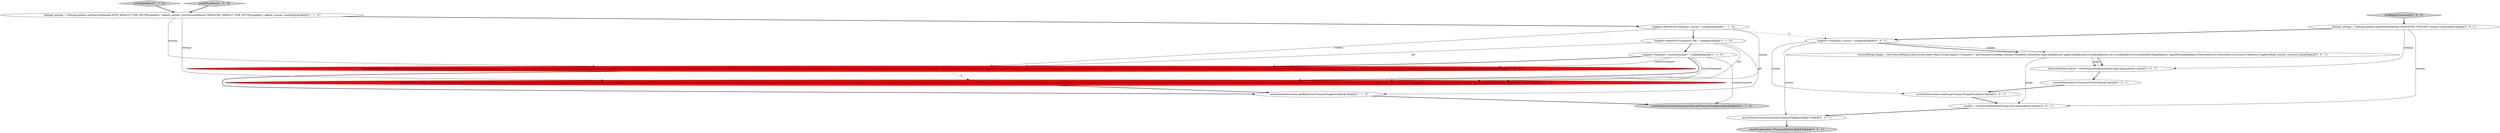 digraph {
9 [style = filled, label = "testDefaultKeys['0', '1', '0']", fillcolor = lightgray, shape = diamond image = "AAA0AAABBB2BBB"];
17 [style = filled, label = "NetworkPlugin plugin = new NetworkPlugin(){@Override public Map<String,Supplier<Transport>> getTransports(Settings settings,ThreadPool threadPool,PageCacheRecycler pageCacheRecycler,CircuitBreakerService circuitBreakerService,NamedWriteableRegistry namedWriteableRegistry,NetworkService networkService){return Collections.singletonMap(\"custom\",custom)}}@@@5@@@['0', '0', '1']", fillcolor = white, shape = ellipse image = "AAA0AAABBB3BBB"];
0 [style = filled, label = "Supplier<HttpServerTransport> def = null@@@5@@@['1', '1', '0']", fillcolor = white, shape = ellipse image = "AAA0AAABBB1BBB"];
8 [style = filled, label = "NetworkModule module = newNetworkModule(settings,new NetworkPlugin(){@Override public Map<String,Supplier<Transport>> getTransports(Settings settings,ThreadPool threadPool,PageCacheRecycler pageCacheRecycler,CircuitBreakerService circuitBreakerService,NamedWriteableRegistry namedWriteableRegistry,NetworkService networkService){return Collections.singletonMap(\"default_custom\",customTransport)}@Override public Map<String,Supplier<HttpServerTransport>> getHttpTransports(Settings settings,ThreadPool threadPool,BigArrays bigArrays,PageCacheRecycler pageCacheRecycler,CircuitBreakerService circuitBreakerService,NamedXContentRegistry xContentRegistry,NetworkService networkService,HttpServerTransport.Dispatcher requestDispatcher){Map<String,Supplier<HttpServerTransport>> supplierMap = new HashMap<>()supplierMap.put(\"custom\",custom)supplierMap.put(\"default_custom\",def)return supplierMap}})@@@7@@@['0', '1', '0']", fillcolor = red, shape = ellipse image = "AAA1AAABBB2BBB"];
1 [style = filled, label = "assertSame(customTransport,module.getTransportSupplier())@@@20@@@['1', '1', '0']", fillcolor = lightgray, shape = ellipse image = "AAA0AAABBB1BBB"];
4 [style = filled, label = "Supplier<HttpServerTransport> custom = null@@@4@@@['1', '1', '0']", fillcolor = white, shape = ellipse image = "AAA0AAABBB1BBB"];
15 [style = filled, label = "Supplier<Transport> custom = null@@@4@@@['0', '0', '1']", fillcolor = white, shape = ellipse image = "AAA0AAABBB3BBB"];
16 [style = filled, label = "testRegisterTransport['0', '0', '1']", fillcolor = lightgray, shape = diamond image = "AAA0AAABBB3BBB"];
19 [style = filled, label = "Settings settings = Settings.builder().put(NetworkModule.TRANSPORT_TYPE_KEY,\"custom\").build()@@@3@@@['0', '0', '1']", fillcolor = white, shape = ellipse image = "AAA0AAABBB3BBB"];
13 [style = filled, label = "NetworkModule module = newNetworkModule(settings,false,plugin)@@@11@@@['0', '0', '1']", fillcolor = white, shape = ellipse image = "AAA0AAABBB3BBB"];
12 [style = filled, label = "assertSame(custom,module.getTransportSupplier())@@@15@@@['0', '0', '1']", fillcolor = white, shape = ellipse image = "AAA0AAABBB3BBB"];
7 [style = filled, label = "Supplier<Transport> customTransport = null@@@6@@@['1', '1', '0']", fillcolor = white, shape = ellipse image = "AAA0AAABBB1BBB"];
2 [style = filled, label = "testDefaultKeys['1', '0', '0']", fillcolor = lightgray, shape = diamond image = "AAA0AAABBB1BBB"];
10 [style = filled, label = "module = newNetworkModule(settings,true,plugin)@@@14@@@['0', '0', '1']", fillcolor = white, shape = ellipse image = "AAA0AAABBB3BBB"];
14 [style = filled, label = "assertFalse(module.isTransportClient())@@@12@@@['0', '0', '1']", fillcolor = white, shape = ellipse image = "AAA0AAABBB3BBB"];
18 [style = filled, label = "assertTrue(module.isTransportClient())@@@16@@@['0', '0', '1']", fillcolor = lightgray, shape = ellipse image = "AAA0AAABBB3BBB"];
11 [style = filled, label = "assertSame(custom,module.getTransportSupplier())@@@13@@@['0', '0', '1']", fillcolor = white, shape = ellipse image = "AAA0AAABBB3BBB"];
5 [style = filled, label = "NetworkModule module = newNetworkModule(settings,false,new NetworkPlugin(){@Override public Map<String,Supplier<Transport>> getTransports(Settings settings,ThreadPool threadPool,PageCacheRecycler pageCacheRecycler,CircuitBreakerService circuitBreakerService,NamedWriteableRegistry namedWriteableRegistry,NetworkService networkService){return Collections.singletonMap(\"default_custom\",customTransport)}@Override public Map<String,Supplier<HttpServerTransport>> getHttpTransports(Settings settings,ThreadPool threadPool,BigArrays bigArrays,PageCacheRecycler pageCacheRecycler,CircuitBreakerService circuitBreakerService,NamedXContentRegistry xContentRegistry,NetworkService networkService,HttpServerTransport.Dispatcher requestDispatcher){Map<String,Supplier<HttpServerTransport>> supplierMap = new HashMap<>()supplierMap.put(\"custom\",custom)supplierMap.put(\"default_custom\",def)return supplierMap}})@@@7@@@['1', '0', '0']", fillcolor = red, shape = ellipse image = "AAA1AAABBB1BBB"];
3 [style = filled, label = "Settings settings = Settings.builder().put(NetworkModule.HTTP_DEFAULT_TYPE_SETTING.getKey(),\"default_custom\").put(NetworkModule.TRANSPORT_DEFAULT_TYPE_SETTING.getKey(),\"default_custom\").build()@@@3@@@['1', '1', '0']", fillcolor = white, shape = ellipse image = "AAA0AAABBB1BBB"];
6 [style = filled, label = "assertSame(def,module.getHttpServerTransportSupplier())@@@19@@@['1', '1', '0']", fillcolor = white, shape = ellipse image = "AAA0AAABBB1BBB"];
3->5 [style = solid, label="settings"];
19->10 [style = solid, label="settings"];
2->3 [style = bold, label=""];
0->6 [style = solid, label="def"];
0->8 [style = solid, label="def"];
17->13 [style = solid, label="plugin"];
8->6 [style = bold, label=""];
3->8 [style = solid, label="settings"];
16->19 [style = bold, label=""];
7->8 [style = bold, label=""];
3->4 [style = bold, label=""];
4->8 [style = solid, label="custom"];
4->0 [style = bold, label=""];
0->7 [style = bold, label=""];
7->5 [style = solid, label="customTransport"];
15->17 [style = solid, label="custom"];
6->1 [style = bold, label=""];
15->17 [style = bold, label=""];
7->5 [style = bold, label=""];
17->10 [style = solid, label="plugin"];
15->12 [style = solid, label="custom"];
5->6 [style = bold, label=""];
11->10 [style = bold, label=""];
10->12 [style = bold, label=""];
4->15 [style = dashed, label="0"];
4->5 [style = solid, label="custom"];
0->5 [style = solid, label="def"];
12->18 [style = bold, label=""];
19->13 [style = solid, label="settings"];
5->8 [style = dashed, label="0"];
9->3 [style = bold, label=""];
15->11 [style = solid, label="custom"];
17->13 [style = bold, label=""];
7->8 [style = solid, label="customTransport"];
19->15 [style = bold, label=""];
14->11 [style = bold, label=""];
13->14 [style = bold, label=""];
7->1 [style = solid, label="customTransport"];
}
